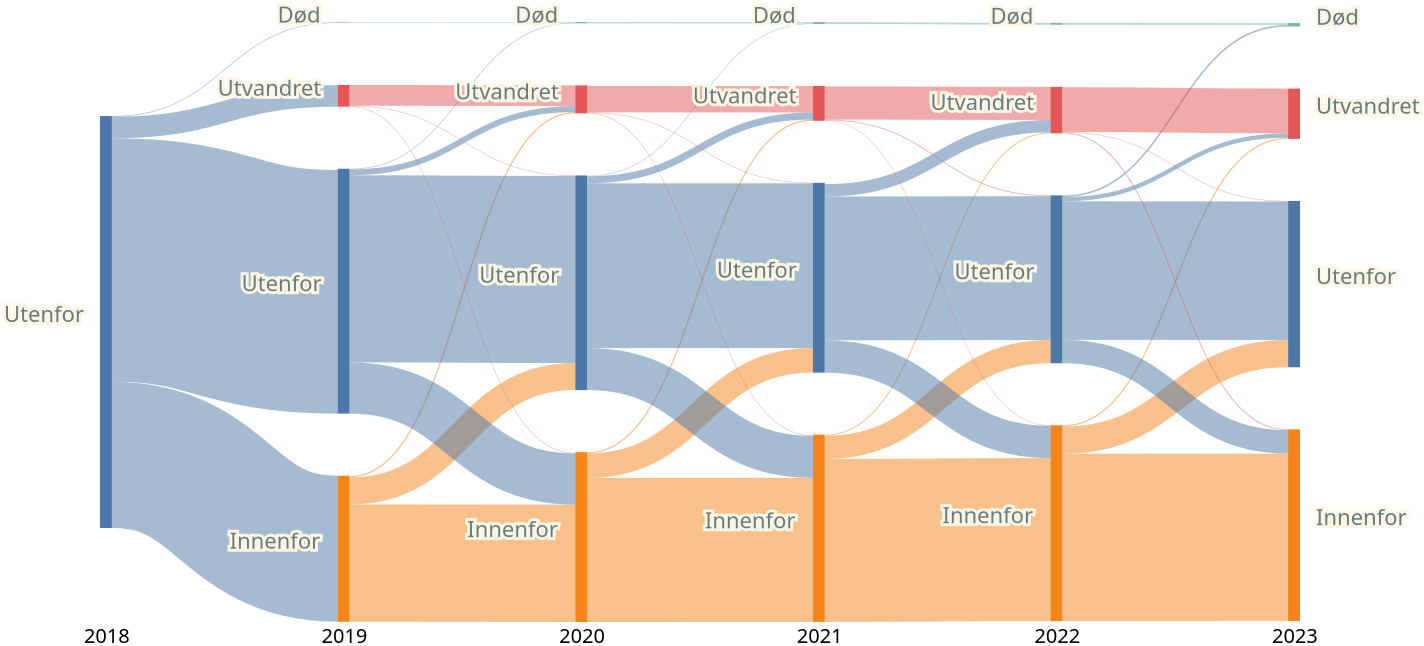 {
  "usermeta": {
    "preamble": "This chart was created by https://microdata.no. Edit the `config` section to alter appearance."
  },
  "axes": [
    {
      "orient": "bottom",
      "labelAngle": 0,
      "scale": "x",
      "domain": false,
      "ticks": false,
      "encode": {
        "labels": {
          "update": {"text": {"scale": "stackNames", "field": "value"}}
        }
      }
    }
  ],
  "width": 600,
  "scales": [
    {
      "name": "x",
      "type": "band",
      "range": "width",
      "domain": {"data": "finalTable", "field": "stack"},
      "paddingInner": 0.95
    },
    {
      "name": "stackNames",
      "type": "ordinal",
      "range": {"data": "finalTable", "field": "stacklabel"},
      "domain": {"data": "finalTable", "field": "stack"}
    },
    {
      "name": "y",
      "type": "linear",
      "range": "height",
      "domain": {"data": "finalTable", "field": "y1"}
    },
    {
      "name": "color",
      "type": "ordinal",
      "range": "category",
      "domain": {"data": "finalTable", "field": "code"}
    }
  ],
  "$schema": "https://vega.github.io/schema/vega/v6.json",
  "marks": [
    {
      "type": "rect",
      "from": {"data": "finalTable"},
      "encode": {
        "update": {
          "x": {"scale": "x", "field": "stack"},
          "width": {"scale": "x", "band": 1},
          "y": {"scale": "y", "field": "y0"},
          "y2": {"scale": "y", "field": "y1"},
          "fill": {"scale": "color", "field": "code"},
          "fillOpacity": {
            "signal": "( segmentHover.hovered == datum.name || pathHover.source == datum.name || pathHover.destination == datum.name || (indexof(( segmentHover.codes || []), datum.name) > -1) ) ? 1 : chartHover.hovered != null ? 0.2 : 1 "
          },
          "strokeWidth": {"value": 0},
          "stroke": {"scale": "color", "field": "code"}
        },
        "hover": {
          "tooltip": {
            "signal": "datum.stacklabel + ', ' + datum.catlabel + '  ' + format(datum.percentage, '.1%') "
          }
        }
      }
    },
    {
      "type": "path",
      "name": "links",
      "from": {"data": "linkTable"},
      "clip": true,
      "encode": {
        "update": {
          "strokeWidth": {"field": "strokeWidth"},
          "path": {"field": "path"},
          "strokeOpacity": {
            "signal": "( segmentHover.hovered == datum.source || segmentHover.hovered == datum.destination || ( pathHover.source == datum.source && pathHover.destination == datum.destination ) ) ? 1 : chartHover.hovered != null ? 0.2 : 0.5 "
          },
          "stroke": {"field": "sourceCode", "scale": "color"}
        },
        "hover": {
          "tooltip": {
            "signal": "datum.sourceStackLabel + ', ' + datum.sourceLabel + ' → '  + datum.destinationStackLabel + ', ' + datum.destinationLabel + '​  ' + format(datum.value, ',.0f') "
          }
        }
      }
    },
    {
      "type": "group",
      "name": "labelText",
      "zindex": 1,
      "from": {
        "facet": {
          "data": "finalTable",
          "name": "labelFacet",
          "groupby": [
            "name",
            "stack",
            "yc",
            "value",
            "sourceLabel",
            "stackLabel",
            "labelpos"
          ]
        }
      },
      "clip": false,
      "encode": {
        "update": {
          "x": {
            "signal": "datum.labelpos=='left'?scale('x',datum.stack)-8 : scale('x',datum.stack) + (bandwidth('x')) +8"
          },
          "yc": {"scale": "y", "signal": "datum.yc"},
          "width": {"signal": "0"},
          "height": {"signal": "0"},
          "fillOpacity": {"signal": "1"}
        }
      },
      "marks": [
        {
          "type": "text",
          "name": "headingOutline",
          "from": {"data": "labelFacet"},
          "encode": {
            "update": {
              "x": {"value": 0},
              "y": {"value": 0},
              "text": {
                "signal": "datum.labelpos=='none'?'':(datum.shortlabel?datum.shortlabel:datum.catlabel)"
              },
              "align": {"signal": "datum.labelpos=='left'?'right':'left'"},
              "fontWeight": {"value": "normal"},
              "stroke": {"value": "#fdf6e3"},
              "strokeOpacity": {
                "signal": "( segmentHover.hovered == datum.name || pathHover.source == datum.name || pathHover.destination == datum.name || (indexof(( segmentHover.codes || []), datum.name) > -1) ) ? 1 : chartHover.hovered != null ? 0.2 : 1 "
              },
              "strokeWidth": {"value": 3}
            }
          }
        },
        {
          "type": "text",
          "name": "heading",
          "from": {"data": "labelFacet"},
          "encode": {
            "update": {
              "x": {"value": 0},
              "y": {"value": 0},
              "text": {
                "signal": "datum.labelpos=='none'?'':(datum.shortlabel?datum.shortlabel:datum.catlabel)"
              },
              "align": {"signal": "datum.labelpos=='left'?'right':'left'"},
              "fill": {"value": "#657b83"},
              "fillOpacity": {
                "signal": "( segmentHover.hovered == datum.name || pathHover.source == datum.name || pathHover.destination == datum.name || (indexof(( segmentHover.codes || []), datum.name) > -1) ) ? 1 : chartHover.hovered != null ? 0.2 : 1 "
              },
              "fontWeight": {"value": "normal"}
            }
          }
        }
      ]
    },
    {
      "type": "rect",
      "from": {"data": "labelText"},
      "encode": {
        "update": {
          "x": {"field": "bounds.x1", "offset": -2},
          "x2": {"field": "bounds.x2", "offset": 2},
          "y": {"field": "bounds.y1", "offset": -2},
          "y2": {"field": "bounds.y2", "offset": 2},
          "opacity": {"value": 0},
          "cornerRadius": {"value": 4}
        }
      }
    }
  ],
  "signals": [
    {
      "name": "standardGap",
      "value": 15,
      "description": "Gap as a percentage of full domain"
    },
    {
      "name": "chartHover",
      "value": {},
      "description": "mouse is hovering the chart",
      "on": [
        {"events": "view:mouseover", "update": "{hovered:true}"},
        {"events": "mouseout", "update": "{}"}
      ]
    },
    {
      "name": "segmentHover",
      "description": "Highlight related segments and link when hovering segment",
      "value": {},
      "on": [
        {
          "events": "rect:mouseover",
          "update": "{hovered:datum.name, code: datum.code, codes: ((data('linkedSegments')[0])[datum.name])}"
        },
        {"events": "mouseout", "update": "{}"}
      ]
    },
    {
      "name": "pathHover",
      "description": "Highlight related segments and link when hovering links",
      "value": {},
      "on": [
        {
          "events": "path:mouseover",
          "update": "{source:datum.source, destination:datum.destination}"
        },
        {"events": "mouseout", "update": "{}"}
      ]
    },
    {
      "name": "base",
      "value": "center",
      "description": "How to stack (center or zero)"
    }
  ],
  "height": 300,
  "data": [
    {
      "name": "rawcats",
      "values": [
        {"code": "1.2 - Utenfor", "label": "Utenfor", "trunkated-label": null},
        {
          "code": "2.1 - Innenfor",
          "label": "Innenfor",
          "trunkated-label": null
        },
        {"code": "2.2 - Utenfor", "label": "Utenfor", "trunkated-label": null},
        {
          "code": "2.3 - Utvandret",
          "label": "Utvandret",
          "trunkated-label": null
        },
        {"code": "2.4 - Død", "label": "Død", "trunkated-label": null},
        {
          "code": "3.1 - Innenfor",
          "label": "Innenfor",
          "trunkated-label": null
        },
        {"code": "3.2 - Utenfor", "label": "Utenfor", "trunkated-label": null},
        {
          "code": "3.3 - Utvandret",
          "label": "Utvandret",
          "trunkated-label": null
        },
        {"code": "3.4 - Død", "label": "Død", "trunkated-label": null},
        {
          "code": "4.1 - Innenfor",
          "label": "Innenfor",
          "trunkated-label": null
        },
        {"code": "4.2 - Utenfor", "label": "Utenfor", "trunkated-label": null},
        {
          "code": "4.3 - Utvandret",
          "label": "Utvandret",
          "trunkated-label": null
        },
        {"code": "4.4 - Død", "label": "Død", "trunkated-label": null},
        {
          "code": "5.1 - Innenfor",
          "label": "Innenfor",
          "trunkated-label": null
        },
        {"code": "5.2 - Utenfor", "label": "Utenfor", "trunkated-label": null},
        {
          "code": "5.3 - Utvandret",
          "label": "Utvandret",
          "trunkated-label": null
        },
        {"code": "5.4 - Død", "label": "Død", "trunkated-label": null},
        {
          "code": "6.1 - Innenfor",
          "label": "Innenfor",
          "trunkated-label": null
        },
        {"code": "6.2 - Utenfor", "label": "Utenfor", "trunkated-label": null},
        {
          "code": "6.3 - Utvandret",
          "label": "Utvandret",
          "trunkated-label": null
        },
        {"code": "6.4 - Død", "label": "Død", "trunkated-label": null}
      ]
    },
    {
      "name": "rawstacks",
      "values": [
        {"id": 1, "label": "2018", "height": 80},
        {"id": 2, "label": "2019", "height": 80},
        {"id": 3, "label": "2020", "height": 80},
        {"id": 4, "label": "2021", "height": 80},
        {"id": 5, "label": "2022", "height": 80},
        {"id": 6, "label": "2023", "height": 80}
      ]
    },
    {
      "name": "rawstacksegments",
      "values": [
        {
          "catid": "1.2 - Utenfor",
          "code": "2 - Utenfor",
          "stack": 1,
          "sort": 1,
          "labelpos": "left",
          "gap": 0
        },
        {
          "catid": "2.1 - Innenfor",
          "code": "1 - Innenfor",
          "stack": 2,
          "sort": 2,
          "labelpos": "left",
          "gap": 0
        },
        {
          "catid": "2.2 - Utenfor",
          "code": "2 - Utenfor",
          "stack": 2,
          "sort": 2,
          "labelpos": "left",
          "gap": 0
        },
        {
          "catid": "2.3 - Utvandret",
          "code": "3 - Utvandret",
          "stack": 2,
          "sort": 2,
          "labelpos": "left",
          "gap": 0
        },
        {
          "catid": "2.4 - Død",
          "code": "4 - Død",
          "stack": 2,
          "sort": 2,
          "labelpos": "left",
          "gap": 0
        },
        {
          "catid": "3.1 - Innenfor",
          "code": "1 - Innenfor",
          "stack": 3,
          "sort": 3,
          "labelpos": "left",
          "gap": 0
        },
        {
          "catid": "3.2 - Utenfor",
          "code": "2 - Utenfor",
          "stack": 3,
          "sort": 3,
          "labelpos": "left",
          "gap": 0
        },
        {
          "catid": "3.3 - Utvandret",
          "code": "3 - Utvandret",
          "stack": 3,
          "sort": 3,
          "labelpos": "left",
          "gap": 0
        },
        {
          "catid": "3.4 - Død",
          "code": "4 - Død",
          "stack": 3,
          "sort": 3,
          "labelpos": "left",
          "gap": 0
        },
        {
          "catid": "4.1 - Innenfor",
          "code": "1 - Innenfor",
          "stack": 4,
          "sort": 4,
          "labelpos": "left",
          "gap": 0
        },
        {
          "catid": "4.2 - Utenfor",
          "code": "2 - Utenfor",
          "stack": 4,
          "sort": 4,
          "labelpos": "left",
          "gap": 0
        },
        {
          "catid": "4.3 - Utvandret",
          "code": "3 - Utvandret",
          "stack": 4,
          "sort": 4,
          "labelpos": "left",
          "gap": 0
        },
        {
          "catid": "4.4 - Død",
          "code": "4 - Død",
          "stack": 4,
          "sort": 4,
          "labelpos": "left",
          "gap": 0
        },
        {
          "catid": "5.1 - Innenfor",
          "code": "1 - Innenfor",
          "stack": 5,
          "sort": 5,
          "labelpos": "left",
          "gap": 0
        },
        {
          "catid": "5.2 - Utenfor",
          "code": "2 - Utenfor",
          "stack": 5,
          "sort": 5,
          "labelpos": "left",
          "gap": 0
        },
        {
          "catid": "5.3 - Utvandret",
          "code": "3 - Utvandret",
          "stack": 5,
          "sort": 5,
          "labelpos": "left",
          "gap": 0
        },
        {
          "catid": "5.4 - Død",
          "code": "4 - Død",
          "stack": 5,
          "sort": 5,
          "labelpos": "left",
          "gap": 0
        },
        {
          "catid": "6.1 - Innenfor",
          "code": "1 - Innenfor",
          "stack": 6,
          "sort": 6,
          "labelpos": "right",
          "gap": 0
        },
        {
          "catid": "6.2 - Utenfor",
          "code": "2 - Utenfor",
          "stack": 6,
          "sort": 6,
          "labelpos": "right",
          "gap": 0
        },
        {
          "catid": "6.3 - Utvandret",
          "code": "3 - Utvandret",
          "stack": 6,
          "sort": 6,
          "labelpos": "right",
          "gap": 0
        },
        {
          "catid": "6.4 - Død",
          "code": "4 - Død",
          "stack": 6,
          "sort": 6,
          "labelpos": "right",
          "gap": 0
        }
      ]
    },
    {
      "name": "rawpaths",
      "values": [
        {
          "source": "1.2 - Utenfor",
          "destination": "2.1 - Innenfor",
          "value": 1794,
          "from-stack": 1,
          "to-stack": 2
        },
        {
          "source": "1.2 - Utenfor",
          "destination": "2.2 - Utenfor",
          "value": 2992,
          "from-stack": 1,
          "to-stack": 2
        },
        {
          "source": "1.2 - Utenfor",
          "destination": "2.3 - Utvandret",
          "value": 265,
          "from-stack": 1,
          "to-stack": 2
        },
        {
          "source": "1.2 - Utenfor",
          "destination": "2.4 - Død",
          "value": 8,
          "from-stack": 1,
          "to-stack": 2
        },
        {
          "source": "2.1 - Innenfor",
          "destination": "3.1 - Innenfor",
          "value": 1441,
          "from-stack": 2,
          "to-stack": 3
        },
        {
          "source": "2.1 - Innenfor",
          "destination": "3.2 - Utenfor",
          "value": 332,
          "from-stack": 2,
          "to-stack": 3
        },
        {
          "source": "2.1 - Innenfor",
          "destination": "3.3 - Utvandret",
          "value": 16,
          "from-stack": 2,
          "to-stack": 3
        },
        {
          "source": "2.2 - Utenfor",
          "destination": "3.1 - Innenfor",
          "value": 629,
          "from-stack": 2,
          "to-stack": 3
        },
        {
          "source": "2.2 - Utenfor",
          "destination": "3.2 - Utenfor",
          "value": 2298,
          "from-stack": 2,
          "to-stack": 3
        },
        {
          "source": "2.2 - Utenfor",
          "destination": "3.3 - Utvandret",
          "value": 73,
          "from-stack": 2,
          "to-stack": 3
        },
        {
          "source": "2.2 - Utenfor",
          "destination": "3.4 - Død",
          "value": 7,
          "from-stack": 2,
          "to-stack": 3
        },
        {
          "source": "2.3 - Utvandret",
          "destination": "3.1 - Innenfor",
          "value": 6,
          "from-stack": 2,
          "to-stack": 3
        },
        {
          "source": "2.3 - Utvandret",
          "destination": "3.2 - Utenfor",
          "value": 6,
          "from-stack": 2,
          "to-stack": 3
        },
        {
          "source": "2.3 - Utvandret",
          "destination": "3.3 - Utvandret",
          "value": 255,
          "from-stack": 2,
          "to-stack": 3
        },
        {
          "source": "2.4 - Død",
          "destination": "3.4 - Død",
          "value": 8,
          "from-stack": 2,
          "to-stack": 3
        },
        {
          "source": "3.1 - Innenfor",
          "destination": "4.1 - Innenfor",
          "value": 1769,
          "from-stack": 3,
          "to-stack": 4
        },
        {
          "source": "3.1 - Innenfor",
          "destination": "4.2 - Utenfor",
          "value": 302,
          "from-stack": 3,
          "to-stack": 4
        },
        {
          "source": "3.1 - Innenfor",
          "destination": "4.3 - Utvandret",
          "value": 15,
          "from-stack": 3,
          "to-stack": 4
        },
        {
          "source": "3.2 - Utenfor",
          "destination": "4.1 - Innenfor",
          "value": 516,
          "from-stack": 3,
          "to-stack": 4
        },
        {
          "source": "3.2 - Utenfor",
          "destination": "4.2 - Utenfor",
          "value": 2023,
          "from-stack": 3,
          "to-stack": 4
        },
        {
          "source": "3.2 - Utenfor",
          "destination": "4.3 - Utvandret",
          "value": 87,
          "from-stack": 3,
          "to-stack": 4
        },
        {
          "source": "3.2 - Utenfor",
          "destination": "4.4 - Død",
          "value": 6,
          "from-stack": 3,
          "to-stack": 4
        },
        {
          "source": "3.3 - Utvandret",
          "destination": "4.1 - Innenfor",
          "value": 6,
          "from-stack": 3,
          "to-stack": 4
        },
        {
          "source": "3.3 - Utvandret",
          "destination": "4.2 - Utenfor",
          "value": 6,
          "from-stack": 3,
          "to-stack": 4
        },
        {
          "source": "3.3 - Utvandret",
          "destination": "4.3 - Utvandret",
          "value": 325,
          "from-stack": 3,
          "to-stack": 4
        },
        {
          "source": "3.4 - Død",
          "destination": "4.4 - Død",
          "value": 16,
          "from-stack": 3,
          "to-stack": 4
        },
        {
          "source": "4.1 - Innenfor",
          "destination": "5.1 - Innenfor",
          "value": 2002,
          "from-stack": 4,
          "to-stack": 5
        },
        {
          "source": "4.1 - Innenfor",
          "destination": "5.2 - Utenfor",
          "value": 285,
          "from-stack": 4,
          "to-stack": 5
        },
        {
          "source": "4.1 - Innenfor",
          "destination": "5.3 - Utvandret",
          "value": 12,
          "from-stack": 4,
          "to-stack": 5
        },
        {
          "source": "4.2 - Utenfor",
          "destination": "5.1 - Innenfor",
          "value": 397,
          "from-stack": 4,
          "to-stack": 5
        },
        {
          "source": "4.2 - Utenfor",
          "destination": "5.2 - Utenfor",
          "value": 1766,
          "from-stack": 4,
          "to-stack": 5
        },
        {
          "source": "4.2 - Utenfor",
          "destination": "5.3 - Utvandret",
          "value": 152,
          "from-stack": 4,
          "to-stack": 5
        },
        {
          "source": "4.3 - Utvandret",
          "destination": "5.1 - Innenfor",
          "value": 5,
          "from-stack": 4,
          "to-stack": 5
        },
        {
          "source": "4.3 - Utvandret",
          "destination": "5.2 - Utenfor",
          "value": 10,
          "from-stack": 4,
          "to-stack": 5
        },
        {
          "source": "4.3 - Utvandret",
          "destination": "5.3 - Utvandret",
          "value": 407,
          "from-stack": 4,
          "to-stack": 5
        },
        {
          "source": "4.4 - Død",
          "destination": "5.4 - Død",
          "value": 23,
          "from-stack": 4,
          "to-stack": 5
        },
        {
          "source": "5.1 - Innenfor",
          "destination": "6.1 - Innenfor",
          "value": 2055,
          "from-stack": 5,
          "to-stack": 6
        },
        {
          "source": "5.1 - Innenfor",
          "destination": "6.2 - Utenfor",
          "value": 335,
          "from-stack": 5,
          "to-stack": 6
        },
        {
          "source": "5.1 - Innenfor",
          "destination": "6.3 - Utvandret",
          "value": 15,
          "from-stack": 5,
          "to-stack": 6
        },
        {
          "source": "5.2 - Utenfor",
          "destination": "6.1 - Innenfor",
          "value": 287,
          "from-stack": 5,
          "to-stack": 6
        },
        {
          "source": "5.2 - Utenfor",
          "destination": "6.2 - Utenfor",
          "value": 1701,
          "from-stack": 5,
          "to-stack": 6
        },
        {
          "source": "5.2 - Utenfor",
          "destination": "6.3 - Utvandret",
          "value": 53,
          "from-stack": 5,
          "to-stack": 6
        },
        {
          "source": "5.2 - Utenfor",
          "destination": "6.4 - Død",
          "value": 19,
          "from-stack": 5,
          "to-stack": 6
        },
        {
          "source": "5.3 - Utvandret",
          "destination": "6.1 - Innenfor",
          "value": 11,
          "from-stack": 5,
          "to-stack": 6
        },
        {
          "source": "5.3 - Utvandret",
          "destination": "6.2 - Utenfor",
          "value": 6,
          "from-stack": 5,
          "to-stack": 6
        },
        {
          "source": "5.3 - Utvandret",
          "destination": "6.3 - Utvandret",
          "value": 550,
          "from-stack": 5,
          "to-stack": 6
        },
        {
          "source": "5.4 - Død",
          "destination": "6.4 - Død",
          "value": 23,
          "from-stack": 5,
          "to-stack": 6
        }
      ]
    },
    {
      "name": "stacksegments",
      "source": "rawpaths",
      "transform": [
        {"type": "filter", "expr": "datum.source != null"},
        {"type": "formula", "as": "end", "expr": "['source','destination']"},
        {
          "type": "formula",
          "as": "name",
          "expr": "[datum.source,datum.destination]"
        },
        {"type": "project", "fields": ["end", "name", "value"]},
        {"type": "flatten", "fields": ["end", "name"]},
        {
          "type": "lookup",
          "from": "rawstacksegments",
          "key": "catid",
          "values": ["code", "stack", "sort", "gap", "labelpos"],
          "fields": ["name"]
        },
        {
          "type": "lookup",
          "from": "rawcats",
          "key": "code",
          "values": ["label", "trunkated-label"],
          "fields": ["name"],
          "as": ["catlabel", "shortlabel"]
        },
        {
          "type": "lookup",
          "from": "rawstacks",
          "key": "id",
          "values": ["label"],
          "fields": ["stack"],
          "as": ["stacklabel"]
        },
        {
          "type": "aggregate",
          "fields": [
            "value",
            "stack",
            "sort",
            "gap",
            "labelpos",
            "code",
            "catlabel",
            "shortlabel",
            "stacklabel"
          ],
          "groupby": ["end", "name"],
          "ops": [
            "sum",
            "max",
            "max",
            "max",
            "max",
            "max",
            "max",
            "max",
            "max"
          ],
          "as": [
            "value",
            "stack",
            "sort",
            "gap",
            "labelpos",
            "code",
            "catlabel",
            "shortlabel",
            "stacklabel"
          ]
        },
        {
          "type": "aggregate",
          "fields": [
            "value",
            "stack",
            "sort",
            "gap",
            "labelpos",
            "code",
            "catlabel",
            "shortlabel",
            "stacklabel"
          ],
          "groupby": ["name"],
          "ops": [
            "max",
            "max",
            "max",
            "max",
            "max",
            "max",
            "max",
            "max",
            "max"
          ],
          "as": [
            "value",
            "stack",
            "sort",
            "gap",
            "labelpos",
            "code",
            "catlabel",
            "shortlabel",
            "stacklabel"
          ]
        },
        {
          "type": "joinaggregate",
          "fields": ["value"],
          "groupby": ["stack"],
          "ops": ["sum"],
          "as": ["segmentsum"]
        },
        {
          "type": "formula",
          "expr": "datum.value / datum.segmentsum",
          "as": "percentage"
        },
        {"type": "formula", "as": "gap", "expr": "datum.gap?datum.gap:0"}
      ]
    },
    {
      "name": "maxValue",
      "source": ["stacksegments"],
      "transform": [
        {
          "type": "aggregate",
          "fields": ["value"],
          "groupby": ["stack"],
          "ops": ["sum"],
          "as": ["value"]
        },
        {
          "type": "aggregate",
          "fields": ["value"],
          "ops": ["max"],
          "as": ["value"]
        }
      ]
    },
    {
      "name": "finalTable",
      "source": ["stacksegments"],
      "transform": [
        {
          "type": "formula",
          "as": "spacer",
          "expr": " (data('maxValue')[0].value/100)*(standardGap+datum.gap)"
        },
        {"type": "formula", "as": "type", "expr": "['data','spacer']"},
        {
          "type": "formula",
          "as": "spacedValue",
          "expr": "[datum.value,datum.spacer]"
        },
        {"type": "flatten", "fields": ["type", "spacedValue"]},
        {
          "type": "stack",
          "groupby": ["stack"],
          "sort": {"field": "sort", "order": "descending"},
          "field": "spacedValue",
          "offset": {"signal": "base"}
        },
        {"type": "formula", "expr": "((datum.value)/2)+datum.y0", "as": "yc"},
        {"type": "filter", "expr": "datum.type == 'data'"}
      ]
    },
    {
      "name": "linkTable",
      "source": ["rawpaths"],
      "transform": [
        {"type": "filter", "expr": "datum.source != null"},
        {
          "type": "lookup",
          "from": "finalTable",
          "key": "name",
          "values": [
            "y0",
            "y1",
            "stack",
            "sort",
            "code",
            "catlabel",
            "stacklabel",
            "percentage"
          ],
          "fields": ["source"],
          "as": [
            "sourceStacky0",
            "sourceStacky1",
            "sourceStack",
            "sourceSort",
            "sourceCode",
            "sourceLabel",
            "sourceStackLabel",
            "sourceStackPercentage"
          ]
        },
        {
          "type": "lookup",
          "from": "finalTable",
          "key": "name",
          "values": [
            "y0",
            "y1",
            "stack",
            "sort",
            "code",
            "catlabel",
            "stacklabel",
            "percentage"
          ],
          "fields": ["destination"],
          "as": [
            "destinationStacky0",
            "destinationStacky1",
            "destinationStack",
            "destinationSort",
            "destinationCode",
            "destinationLabel",
            "destinationStackLabel",
            "destinationStackPercentage"
          ]
        },
        {
          "type": "stack",
          "groupby": ["source"],
          "sort": {"field": "destinationSort", "order": "descending"},
          "field": "value",
          "offset": "zero",
          "as": ["syi0", "syi1"]
        },
        {
          "type": "formula",
          "expr": "datum.syi0+datum.sourceStacky0",
          "as": "sy0"
        },
        {"type": "formula", "expr": "datum.sy0+datum.value", "as": "sy1"},
        {
          "type": "stack",
          "groupby": ["destination"],
          "sort": {"field": "sourceSort", "order": "descending"},
          "field": "value",
          "offset": "zero",
          "as": ["dyi0", "dyi1"]
        },
        {
          "type": "formula",
          "expr": "datum.dyi0+datum.destinationStacky0",
          "as": "dy0"
        },
        {"type": "formula", "expr": "datum.dy0+datum.value", "as": "dy1"},
        {"type": "formula", "expr": "((datum.value)/2)+datum.sy0", "as": "syc"},
        {"type": "formula", "expr": "((datum.value)/2)+datum.dy0", "as": "dyc"},
        {
          "type": "linkpath",
          "orient": "horizontal",
          "shape": "diagonal",
          "sourceY": {"expr": "scale('y',datum.syc)"},
          "sourceX": {
            "expr": "scale('x',toNumber(datum.sourceStack))+ bandwidth('x')"
          },
          "targetY": {"expr": "scale('y',datum.dyc)"},
          "targetX": {"expr": "scale('x',datum.destinationStack)"}
        },
        {
          "type": "formula",
          "expr": "range('y')[0]-scale('y',datum.value)",
          "as": "strokeWidth"
        }
      ]
    },
    {
      "name": "linkedSegments",
      "values": {
        "6.3 - Utvandret": [
          "5.1 - Innenfor",
          "5.2 - Utenfor",
          "5.3 - Utvandret"
        ],
        "6.4 - Død": ["5.2 - Utenfor", "5.4 - Død"],
        "2.2 - Utenfor": [
          "1.2 - Utenfor",
          "3.1 - Innenfor",
          "3.2 - Utenfor",
          "3.3 - Utvandret",
          "3.4 - Død"
        ],
        "1.2 - Utenfor": [
          "2.1 - Innenfor",
          "2.2 - Utenfor",
          "2.3 - Utvandret",
          "2.4 - Død"
        ],
        "6.2 - Utenfor": ["5.1 - Innenfor", "5.2 - Utenfor", "5.3 - Utvandret"],
        "2.4 - Død": ["1.2 - Utenfor", "3.4 - Død"],
        "4.4 - Død": ["3.2 - Utenfor", "3.4 - Død", "5.4 - Død"],
        "3.4 - Død": ["2.2 - Utenfor", "2.4 - Død", "4.4 - Død"],
        "5.2 - Utenfor": [
          "4.1 - Innenfor",
          "4.2 - Utenfor",
          "4.3 - Utvandret",
          "6.1 - Innenfor",
          "6.2 - Utenfor",
          "6.3 - Utvandret",
          "6.4 - Død"
        ],
        "2.1 - Innenfor": [
          "1.2 - Utenfor",
          "3.1 - Innenfor",
          "3.2 - Utenfor",
          "3.3 - Utvandret"
        ],
        "4.1 - Innenfor": [
          "3.1 - Innenfor",
          "3.2 - Utenfor",
          "3.3 - Utvandret",
          "5.1 - Innenfor",
          "5.2 - Utenfor",
          "5.3 - Utvandret"
        ],
        "5.3 - Utvandret": [
          "4.1 - Innenfor",
          "4.2 - Utenfor",
          "4.3 - Utvandret",
          "6.1 - Innenfor",
          "6.2 - Utenfor",
          "6.3 - Utvandret"
        ],
        "3.3 - Utvandret": [
          "2.1 - Innenfor",
          "2.2 - Utenfor",
          "2.3 - Utvandret",
          "4.1 - Innenfor",
          "4.2 - Utenfor",
          "4.3 - Utvandret"
        ],
        "6.1 - Innenfor": [
          "5.1 - Innenfor",
          "5.2 - Utenfor",
          "5.3 - Utvandret"
        ],
        "2.3 - Utvandret": [
          "1.2 - Utenfor",
          "3.1 - Innenfor",
          "3.2 - Utenfor",
          "3.3 - Utvandret"
        ],
        "4.2 - Utenfor": [
          "3.1 - Innenfor",
          "3.2 - Utenfor",
          "3.3 - Utvandret",
          "5.1 - Innenfor",
          "5.2 - Utenfor",
          "5.3 - Utvandret"
        ],
        "5.1 - Innenfor": [
          "4.1 - Innenfor",
          "4.2 - Utenfor",
          "4.3 - Utvandret",
          "6.1 - Innenfor",
          "6.2 - Utenfor",
          "6.3 - Utvandret"
        ],
        "3.1 - Innenfor": [
          "2.1 - Innenfor",
          "2.2 - Utenfor",
          "2.3 - Utvandret",
          "4.1 - Innenfor",
          "4.2 - Utenfor",
          "4.3 - Utvandret"
        ],
        "3.2 - Utenfor": [
          "2.1 - Innenfor",
          "2.2 - Utenfor",
          "2.3 - Utvandret",
          "4.1 - Innenfor",
          "4.2 - Utenfor",
          "4.3 - Utvandret",
          "4.4 - Død"
        ],
        "4.3 - Utvandret": [
          "3.1 - Innenfor",
          "3.2 - Utenfor",
          "3.3 - Utvandret",
          "5.1 - Innenfor",
          "5.2 - Utenfor",
          "5.3 - Utvandret"
        ],
        "5.4 - Død": ["4.4 - Død", "6.4 - Død"]
      }
    }
  ]
}